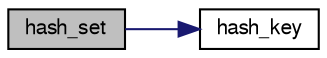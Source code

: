 digraph "hash_set"
{
 // LATEX_PDF_SIZE
  bgcolor="transparent";
  edge [fontname="FreeSans",fontsize="10",labelfontname="FreeSans",labelfontsize="10"];
  node [fontname="FreeSans",fontsize="10",shape=record];
  rankdir="LR";
  Node1 [label="hash_set",height=0.2,width=0.4,color="black", fillcolor="grey75", style="filled", fontcolor="black",tooltip="Set a new hash table item."];
  Node1 -> Node2 [color="midnightblue",fontsize="10",style="solid",fontname="FreeSans"];
  Node2 [label="hash_key",height=0.2,width=0.4,color="black",URL="$hash-lock-free_8c.html#aeafd0b4e6665b357afcff5dd30723c15",tooltip="Transform hash data into a 64 bits key."];
}
